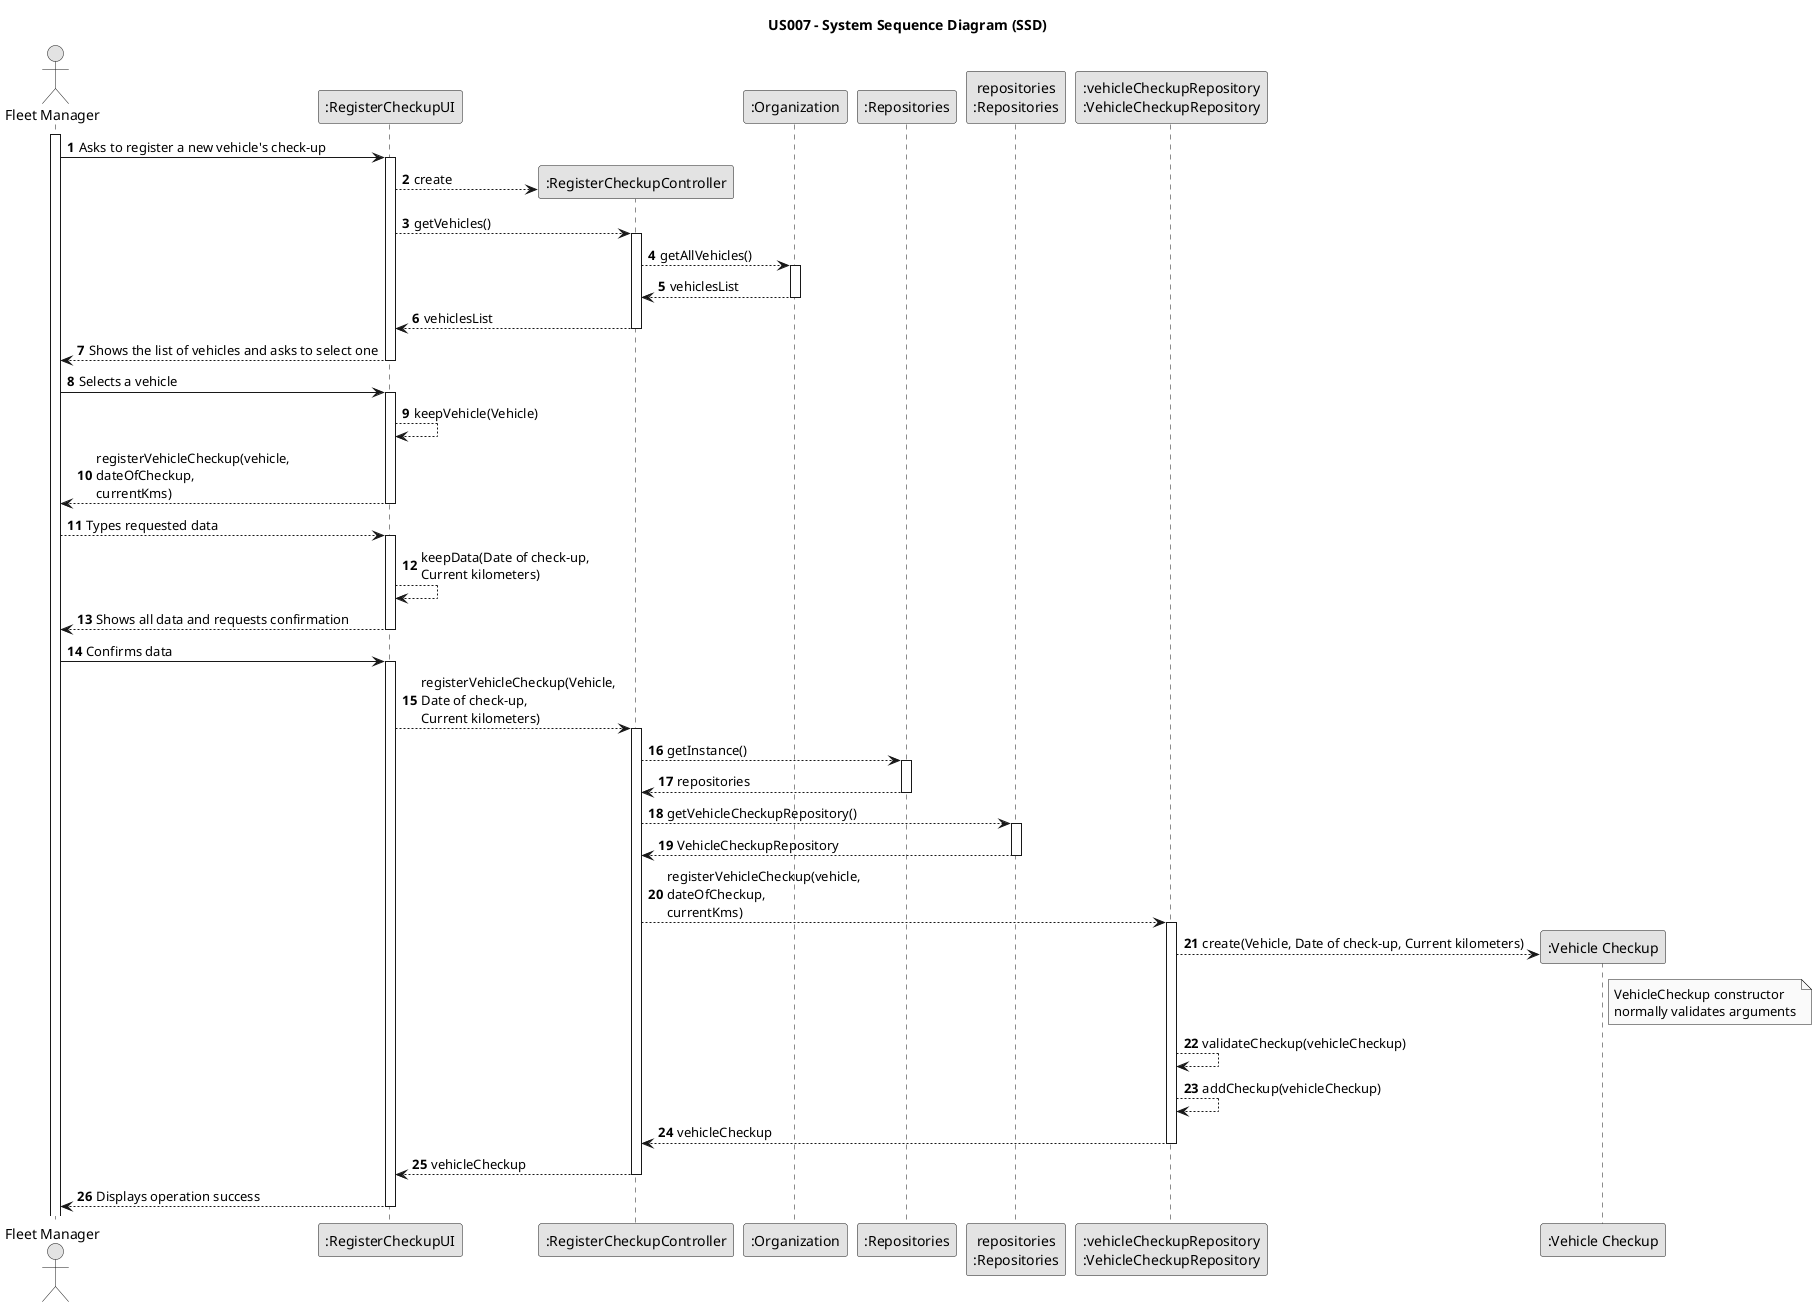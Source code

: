 @startuml
skinparam monochrome true
skinparam packageStyle rectangle
skinparam shadowing false

title US007 - System Sequence Diagram (SSD)

autonumber

actor "Fleet Manager" as Employee
participant ":RegisterCheckupUI" as UI
participant ":RegisterCheckupController" as RCCtrl
'participant "taskCategoryRepository:\nTaskCategoryRepository" as TaskCategoryRepository
'participant ":ApplicationSession" as _APP
'participant "appSession\n:ApplicationSession" as APP
'participant "currentSession\n:UserSession" as SESSAO
'participant "vehicleRepository:\nVehicleRepository" as VehicleRepository
participant ":Organization" as Organization
participant ":Repositories" as RepositorySingleton
participant "repositories\n:Repositories" as PLAT
participant ":vehicleCheckupRepository\n:VehicleCheckupRepository" as VCRepo
'participant "organizationRepository:\nOrganizationRepository" as OrganizationRepository
participant ":Vehicle Checkup" as VCheckup

activate Employee

    Employee -> UI : Asks to register a new vehicle's check-up
    activate UI

        UI --> RCCtrl** : create
        UI --> RCCtrl : getVehicles()
        activate RCCtrl

            RCCtrl --> Organization : getAllVehicles()
            activate Organization

                Organization --> RCCtrl : vehiclesList
            deactivate Organization

            RCCtrl --> UI : vehiclesList
        deactivate RCCtrl

        UI --> Employee : Shows the list of vehicles and asks to select one
    deactivate UI

    Employee -> UI : Selects a vehicle
    activate UI

        UI --> UI : keepVehicle(Vehicle)
        UI --> Employee : registerVehicleCheckup(vehicle, \ndateOfCheckup, \ncurrentKms)
    deactivate UI

    Employee --> UI : Types requested data
    activate UI

        UI --> UI : keepData(Date of check-up, \nCurrent kilometers)
        UI --> Employee : Shows all data and requests confirmation
    deactivate UI

    Employee -> UI : Confirms data
    activate UI

        UI --> RCCtrl : registerVehicleCheckup(Vehicle, \nDate of check-up, \nCurrent kilometers)
        activate RCCtrl

            RCCtrl --> RepositorySingleton : getInstance()
            activate RepositorySingleton

                RepositorySingleton --> RCCtrl : repositories
            deactivate RepositorySingleton
            RCCtrl --> PLAT : getVehicleCheckupRepository()
            activate PLAT

                PLAT --> RCCtrl : VehicleCheckupRepository
            deactivate PLAT
            RCCtrl --> VCRepo : registerVehicleCheckup(vehicle, \ndateOfCheckup, \ncurrentKms)
            activate VCRepo

                VCRepo --> VCheckup** : create(Vehicle, Date of check-up, Current kilometers)
                note right of VCheckup
                    VehicleCheckup constructor
                    normally validates arguments
                end note
                VCRepo --> VCRepo : validateCheckup(vehicleCheckup)
                VCRepo --> VCRepo : addCheckup(vehicleCheckup)
                VCRepo --> RCCtrl : vehicleCheckup
            deactivate VCRepo

            RCCtrl --> UI : vehicleCheckup
        deactivate RCCtrl

        UI --> Employee : Displays operation success
    deactivate UI

@enduml